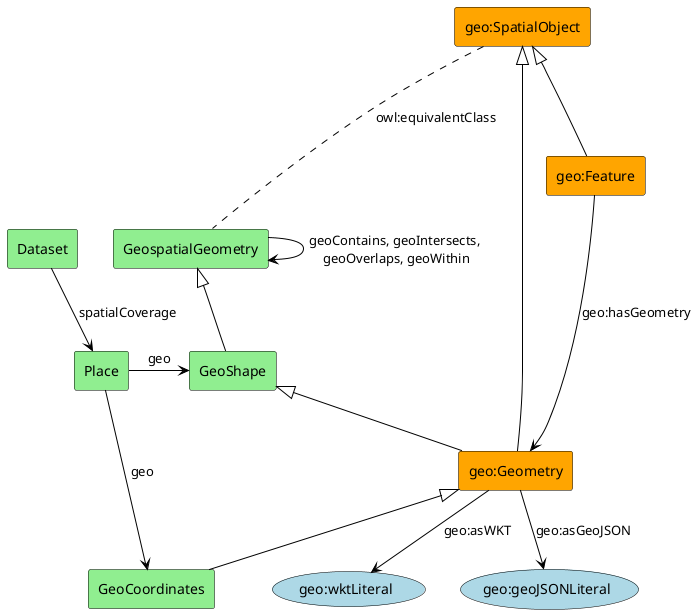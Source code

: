 @startuml

!define Class agent
!define Property usecase

skinparam Property {
BackgroundColor LightBlue
BorderColor Black
  ArrowColor Black
  linetype Ortho
}

skinparam Class {
BackgroundColor LightGreen
BorderColor Black
ArrowColor Black
linetype Ortho
}

Class Dataset
Class Place
Class GeospatialGeometry
Class GeoCoordinates
Class GeoShape

Class "geo:SpatialObject" as geo_SpatialObject #orange
Class "geo:Geometry"  as geo_Geometry #orange
Class "geo:Feature"  as geo_Feature #orange



Dataset -down-> Place : "spatialCoverage"
Place -right-> GeoCoordinates : "geo"
Place -right-> GeoShape : "geo"
GeospatialGeometry --> GeospatialGeometry : "geoContains, geoIntersects,\n geoOverlaps, geoWithin"

geo_Geometry --> (geo:wktLiteral) : "geo:asWKT"
geo_Geometry --> (geo:geoJSONLiteral) : "geo:asGeoJSON"


geo_Geometry -up-|> GeoShape 
geo_Geometry <|-- GeoCoordinates 

geo_Geometry -up-|> geo_SpatialObject 
geo_Feature -up-|> geo_SpatialObject 

geo_Feature ---> geo_Geometry : "geo:hasGeometry" 

GeoShape -up-|> GeospatialGeometry

geo_SpatialObject ... GeospatialGeometry : "owl:equivalentClass"




@enduml
